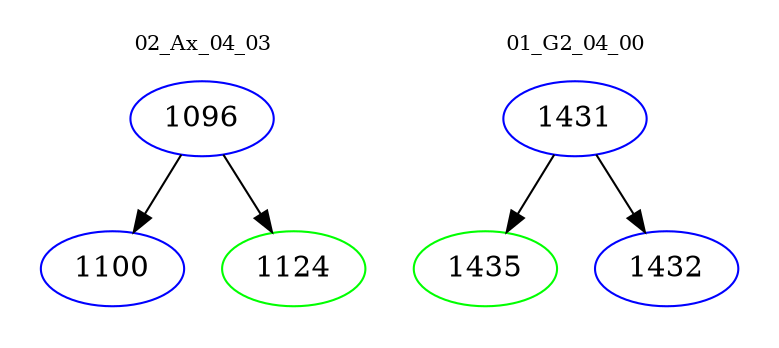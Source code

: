 digraph{
subgraph cluster_0 {
color = white
label = "02_Ax_04_03";
fontsize=10;
T0_1096 [label="1096", color="blue"]
T0_1096 -> T0_1100 [color="black"]
T0_1100 [label="1100", color="blue"]
T0_1096 -> T0_1124 [color="black"]
T0_1124 [label="1124", color="green"]
}
subgraph cluster_1 {
color = white
label = "01_G2_04_00";
fontsize=10;
T1_1431 [label="1431", color="blue"]
T1_1431 -> T1_1435 [color="black"]
T1_1435 [label="1435", color="green"]
T1_1431 -> T1_1432 [color="black"]
T1_1432 [label="1432", color="blue"]
}
}
